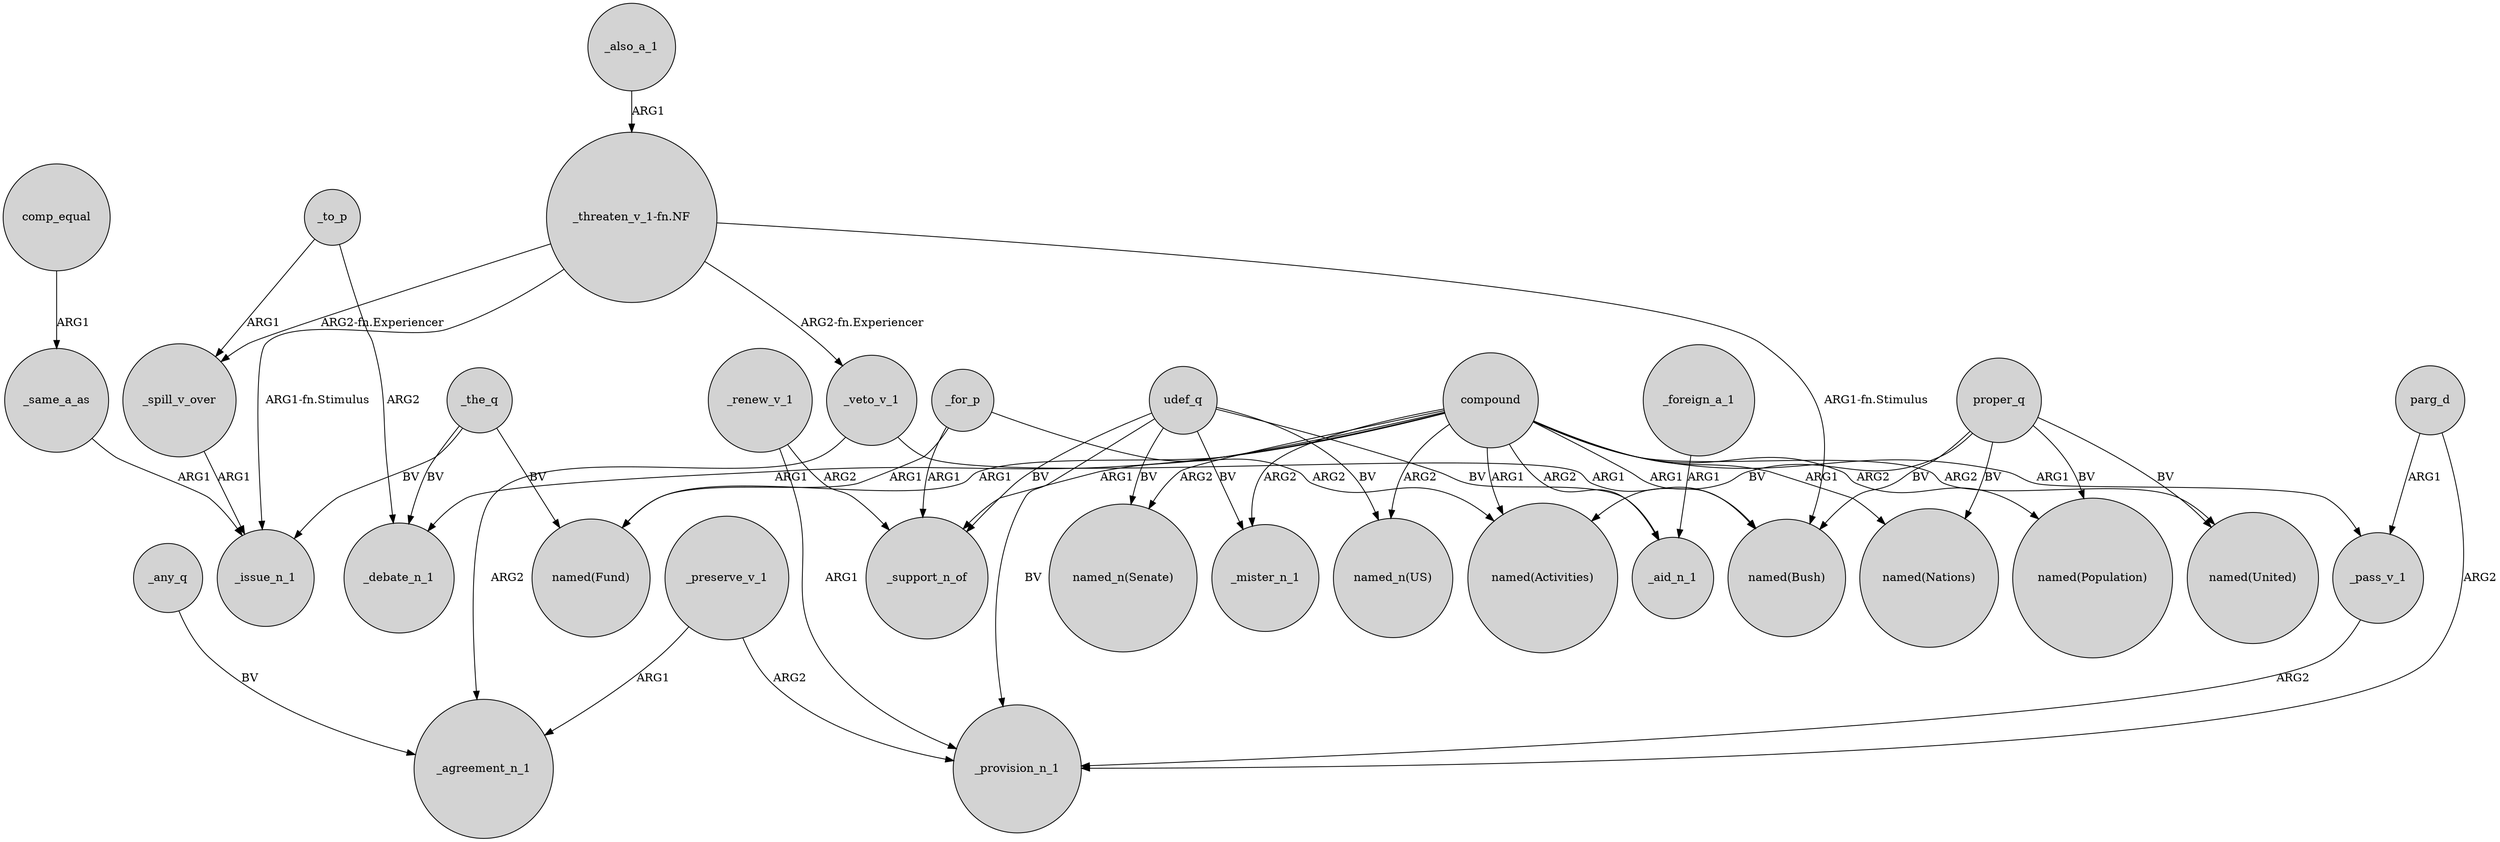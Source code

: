 digraph {
	node [shape=circle style=filled]
	udef_q -> "named_n(US)" [label=BV]
	_same_a_as -> _issue_n_1 [label=ARG1]
	"_threaten_v_1-fn.NF" -> _veto_v_1 [label="ARG2-fn.Experiencer"]
	compound -> _mister_n_1 [label=ARG2]
	compound -> "named(Fund)" [label=ARG1]
	compound -> _support_n_of [label=ARG1]
	proper_q -> "named(Nations)" [label=BV]
	udef_q -> _mister_n_1 [label=BV]
	compound -> "named(Nations)" [label=ARG1]
	_veto_v_1 -> _agreement_n_1 [label=ARG2]
	parg_d -> _pass_v_1 [label=ARG1]
	_the_q -> "named(Fund)" [label=BV]
	"_threaten_v_1-fn.NF" -> _spill_v_over [label="ARG2-fn.Experiencer"]
	_the_q -> _issue_n_1 [label=BV]
	udef_q -> _provision_n_1 [label=BV]
	compound -> "named_n(US)" [label=ARG2]
	proper_q -> "named(Activities)" [label=BV]
	_for_p -> _support_n_of [label=ARG1]
	compound -> _debate_n_1 [label=ARG1]
	_spill_v_over -> _issue_n_1 [label=ARG1]
	parg_d -> _provision_n_1 [label=ARG2]
	_renew_v_1 -> _provision_n_1 [label=ARG1]
	_also_a_1 -> "_threaten_v_1-fn.NF" [label=ARG1]
	compound -> _aid_n_1 [label=ARG2]
	_any_q -> _agreement_n_1 [label=BV]
	proper_q -> "named(Population)" [label=BV]
	comp_equal -> _same_a_as [label=ARG1]
	_preserve_v_1 -> _provision_n_1 [label=ARG2]
	compound -> "named(Population)" [label=ARG2]
	_foreign_a_1 -> _aid_n_1 [label=ARG1]
	_the_q -> _debate_n_1 [label=BV]
	compound -> "named_n(Senate)" [label=ARG2]
	proper_q -> "named(United)" [label=BV]
	proper_q -> "named(Bush)" [label=BV]
	_renew_v_1 -> _support_n_of [label=ARG2]
	compound -> "named(Activities)" [label=ARG1]
	udef_q -> "named_n(Senate)" [label=BV]
	_to_p -> _debate_n_1 [label=ARG2]
	udef_q -> _support_n_of [label=BV]
	udef_q -> _aid_n_1 [label=BV]
	compound -> _pass_v_1 [label=ARG1]
	_preserve_v_1 -> _agreement_n_1 [label=ARG1]
	_for_p -> "named(Activities)" [label=ARG2]
	compound -> "named(United)" [label=ARG2]
	"_threaten_v_1-fn.NF" -> "named(Bush)" [label="ARG1-fn.Stimulus"]
	"_threaten_v_1-fn.NF" -> _issue_n_1 [label="ARG1-fn.Stimulus"]
	_pass_v_1 -> _provision_n_1 [label=ARG2]
	_for_p -> "named(Fund)" [label=ARG1]
	_to_p -> _spill_v_over [label=ARG1]
	_veto_v_1 -> "named(Bush)" [label=ARG1]
	compound -> "named(Bush)" [label=ARG1]
}
